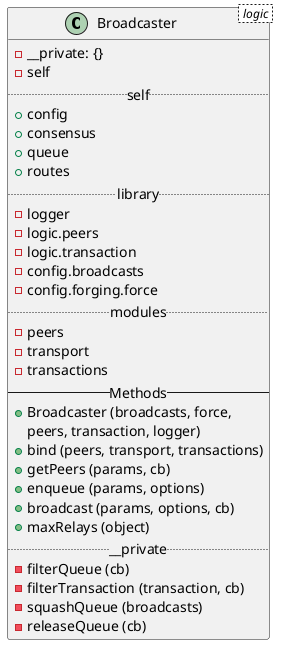 @startuml
class Broadcaster < logic > {
  - __private: {}
  - self
  .. self ..
  + config
  + consensus
  + queue
  + routes
  .. library ..
  - logger
  - logic.peers
  - logic.transaction
  - config.broadcasts
  - config.forging.force
  .. modules ..
  - peers
  - transport
  - transactions
  -- Methods --
  + Broadcaster (broadcasts, force,
  peers, transaction, logger)
  + bind (peers, transport, transactions)
  + getPeers (params, cb)
  + enqueue (params, options)
  + broadcast (params, options, cb)
  + maxRelays (object)
  .. __private ..
  - filterQueue (cb)
  - filterTransaction (transaction, cb)
  - squashQueue (broadcasts)
  - releaseQueue (cb)
}
@endtuml
